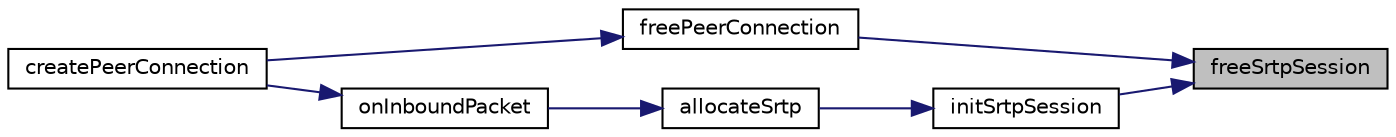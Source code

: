 digraph "freeSrtpSession"
{
 // LATEX_PDF_SIZE
  edge [fontname="Helvetica",fontsize="10",labelfontname="Helvetica",labelfontsize="10"];
  node [fontname="Helvetica",fontsize="10",shape=record];
  rankdir="RL";
  Node1 [label="freeSrtpSession",height=0.2,width=0.4,color="black", fillcolor="grey75", style="filled", fontcolor="black",tooltip=" "];
  Node1 -> Node2 [dir="back",color="midnightblue",fontsize="10",style="solid",fontname="Helvetica"];
  Node2 [label="freePeerConnection",height=0.2,width=0.4,color="black", fillcolor="white", style="filled",URL="$group__PublicMemberFunctions.html#ga433b1bd125e7f221bcdad97a2a0e8949",tooltip="Free a RtcPeerConnection."];
  Node2 -> Node3 [dir="back",color="midnightblue",fontsize="10",style="solid",fontname="Helvetica"];
  Node3 [label="createPeerConnection",height=0.2,width=0.4,color="black", fillcolor="white", style="filled",URL="$group__PublicMemberFunctions.html#gada972c66438c7e7c82e1db0cfe2b2640",tooltip=" "];
  Node1 -> Node4 [dir="back",color="midnightblue",fontsize="10",style="solid",fontname="Helvetica"];
  Node4 [label="initSrtpSession",height=0.2,width=0.4,color="black", fillcolor="white", style="filled",URL="$SrtpSession_8h.html#a8bb9447fb02c3bd23c4a849e95d9233f",tooltip=" "];
  Node4 -> Node5 [dir="back",color="midnightblue",fontsize="10",style="solid",fontname="Helvetica"];
  Node5 [label="allocateSrtp",height=0.2,width=0.4,color="black", fillcolor="white", style="filled",URL="$PeerConnection_8c.html#a8550d4c65dc37cbff20ac6179ba1a59b",tooltip=" "];
  Node5 -> Node6 [dir="back",color="midnightblue",fontsize="10",style="solid",fontname="Helvetica"];
  Node6 [label="onInboundPacket",height=0.2,width=0.4,color="black", fillcolor="white", style="filled",URL="$PeerConnection_8c.html#a76ad72a51a47dae5e9f43873f36aa34a",tooltip=" "];
  Node6 -> Node3 [dir="back",color="midnightblue",fontsize="10",style="solid",fontname="Helvetica"];
}
